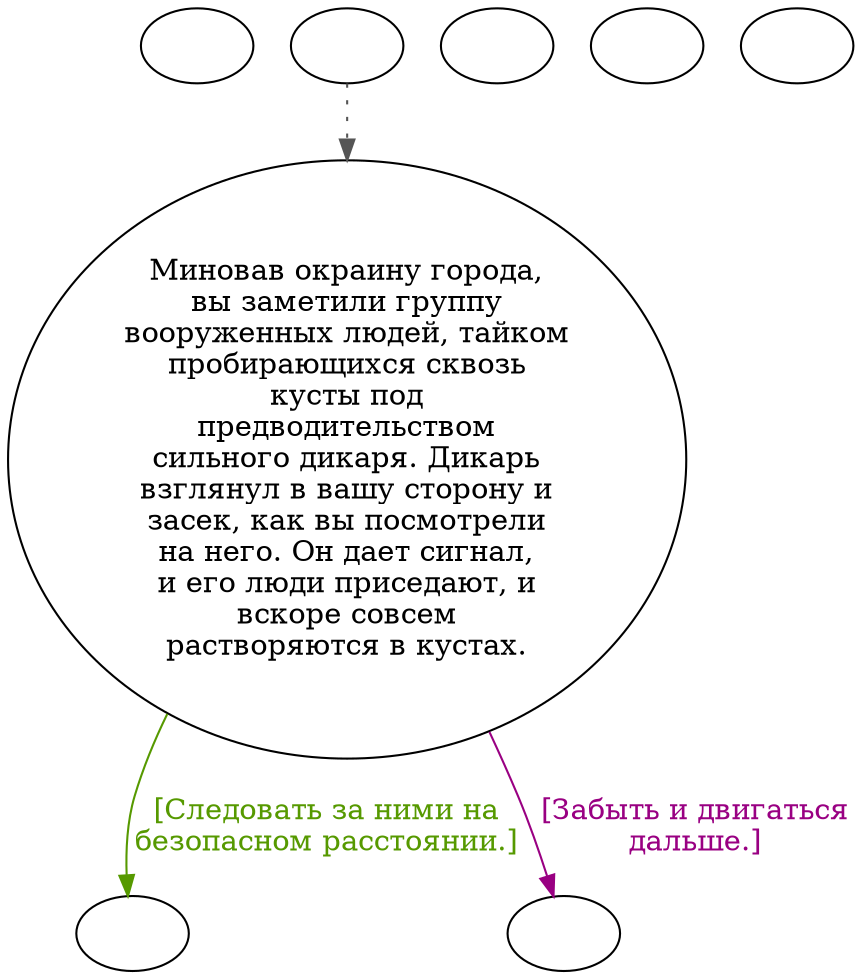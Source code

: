 digraph vsraispt {
  "start" [style=filled       fillcolor="#FFFFFF"       color="#000000"]
  "start" [label=""]
  "spatial_p_proc" [style=filled       fillcolor="#FFFFFF"       color="#000000"]
  "spatial_p_proc" -> "Node001" [style=dotted color="#555555"]
  "spatial_p_proc" [label=""]
  "map_enter_p_proc" [style=filled       fillcolor="#FFFFFF"       color="#000000"]
  "map_enter_p_proc" [label=""]
  "map_update_p_proc" [style=filled       fillcolor="#FFFFFF"       color="#000000"]
  "map_update_p_proc" [label=""]
  "Node001" [style=filled       fillcolor="#FFFFFF"       color="#000000"]
  "Node001" [label="Миновав окраину города,\nвы заметили группу\nвооруженных людей, тайком\nпробирающихся сквозь\nкусты под\nпредводительством\nсильного дикаря. Дикарь\nвзглянул в вашу сторону и\nзасек, как вы посмотрели\nна него. Он дает сигнал,\nи его люди приседают, и\nвскоре совсем\nрастворяются в кустах."]
  "Node001" -> "NodeFollowRaiders" [label="[Следовать за ними на\nбезопасном расстоянии.]" color="#569900" fontcolor="#569900"]
  "Node001" -> "NodeDontFollowRaiders" [label="[Забыть и двигаться\nдальше.]" color="#990082" fontcolor="#990082"]
  "NodeFollowRaiders" [style=filled       fillcolor="#FFFFFF"       color="#000000"]
  "NodeFollowRaiders" [label=""]
  "NodeDontFollowRaiders" [style=filled       fillcolor="#FFFFFF"       color="#000000"]
  "NodeDontFollowRaiders" [label=""]
  "timed_event_p_proc" [style=filled       fillcolor="#FFFFFF"       color="#000000"]
  "timed_event_p_proc" [label=""]
}